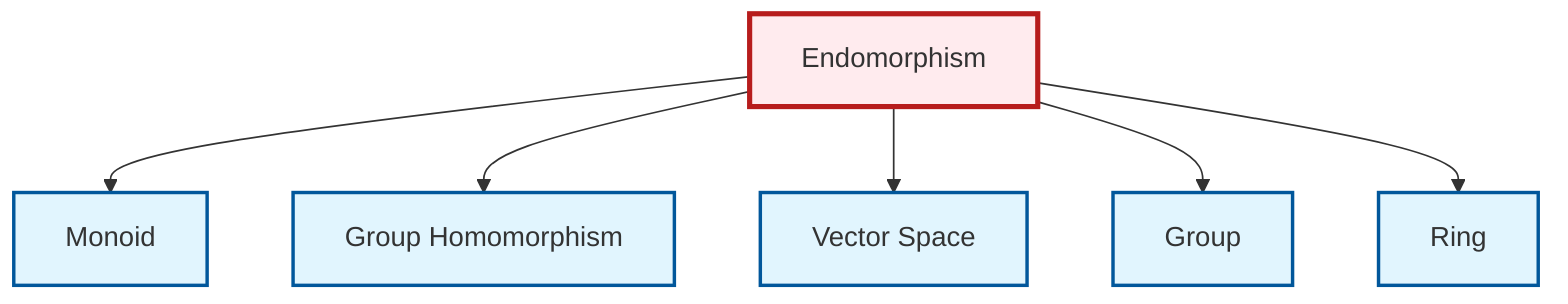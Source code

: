 graph TD
    classDef definition fill:#e1f5fe,stroke:#01579b,stroke-width:2px
    classDef theorem fill:#f3e5f5,stroke:#4a148c,stroke-width:2px
    classDef axiom fill:#fff3e0,stroke:#e65100,stroke-width:2px
    classDef example fill:#e8f5e9,stroke:#1b5e20,stroke-width:2px
    classDef current fill:#ffebee,stroke:#b71c1c,stroke-width:3px
    def-monoid["Monoid"]:::definition
    def-ring["Ring"]:::definition
    def-vector-space["Vector Space"]:::definition
    def-group["Group"]:::definition
    def-endomorphism["Endomorphism"]:::definition
    def-homomorphism["Group Homomorphism"]:::definition
    def-endomorphism --> def-monoid
    def-endomorphism --> def-homomorphism
    def-endomorphism --> def-vector-space
    def-endomorphism --> def-group
    def-endomorphism --> def-ring
    class def-endomorphism current